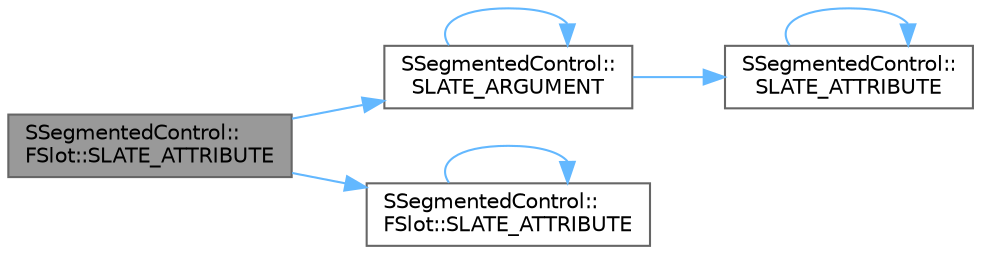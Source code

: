 digraph "SSegmentedControl::FSlot::SLATE_ATTRIBUTE"
{
 // INTERACTIVE_SVG=YES
 // LATEX_PDF_SIZE
  bgcolor="transparent";
  edge [fontname=Helvetica,fontsize=10,labelfontname=Helvetica,labelfontsize=10];
  node [fontname=Helvetica,fontsize=10,shape=box,height=0.2,width=0.4];
  rankdir="LR";
  Node1 [id="Node000001",label="SSegmentedControl::\lFSlot::SLATE_ATTRIBUTE",height=0.2,width=0.4,color="gray40", fillcolor="grey60", style="filled", fontcolor="black",tooltip=" "];
  Node1 -> Node2 [id="edge1_Node000001_Node000002",color="steelblue1",style="solid",tooltip=" "];
  Node2 [id="Node000002",label="SSegmentedControl::\lSLATE_ARGUMENT",height=0.2,width=0.4,color="grey40", fillcolor="white", style="filled",URL="$d3/daa/classSSegmentedControl.html#add887309726a94ba93ece0719ab6e174",tooltip="If enabled the widget will support an empty selection."];
  Node2 -> Node2 [id="edge2_Node000002_Node000002",color="steelblue1",style="solid",tooltip=" "];
  Node2 -> Node3 [id="edge3_Node000002_Node000003",color="steelblue1",style="solid",tooltip=" "];
  Node3 [id="Node000003",label="SSegmentedControl::\lSLATE_ATTRIBUTE",height=0.2,width=0.4,color="grey40", fillcolor="white", style="filled",URL="$d3/daa/classSSegmentedControl.html#a11ef3e8d9d31153ddc8aeea99f0a44e8",tooltip="The current (multiple) control values (if SupportsMultiSelection is enabled)"];
  Node3 -> Node3 [id="edge4_Node000003_Node000003",color="steelblue1",style="solid",tooltip=" "];
  Node1 -> Node4 [id="edge5_Node000001_Node000004",color="steelblue1",style="solid",tooltip=" "];
  Node4 [id="Node000004",label="SSegmentedControl::\lFSlot::SLATE_ATTRIBUTE",height=0.2,width=0.4,color="grey40", fillcolor="white", style="filled",URL="$d2/d67/structSSegmentedControl_1_1FSlot.html#a089fbca435c7cf2436680087771b79b3",tooltip=" "];
  Node4 -> Node4 [id="edge6_Node000004_Node000004",color="steelblue1",style="solid",tooltip=" "];
}
